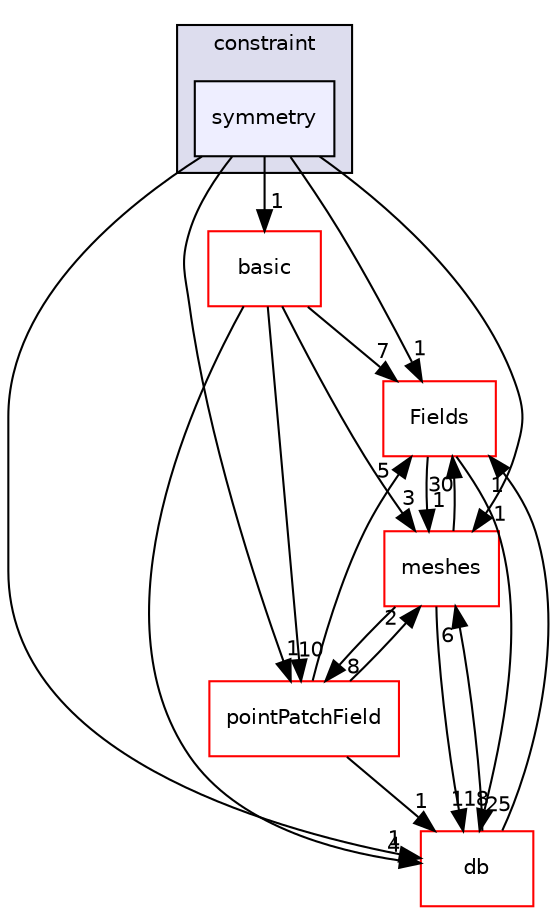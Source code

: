 digraph "src/OpenFOAM/fields/pointPatchFields/constraint/symmetry" {
  bgcolor=transparent;
  compound=true
  node [ fontsize="10", fontname="Helvetica"];
  edge [ labelfontsize="10", labelfontname="Helvetica"];
  subgraph clusterdir_c29a60990a95f573ba90840ea20f11f4 {
    graph [ bgcolor="#ddddee", pencolor="black", label="constraint" fontname="Helvetica", fontsize="10", URL="dir_c29a60990a95f573ba90840ea20f11f4.html"]
  dir_19c7edeaf2e02dabf28daebf2ff05d70 [shape=box, label="symmetry", style="filled", fillcolor="#eeeeff", pencolor="black", URL="dir_19c7edeaf2e02dabf28daebf2ff05d70.html"];
  }
  dir_7d364942a13d3ce50f6681364b448a98 [shape=box label="Fields" color="red" URL="dir_7d364942a13d3ce50f6681364b448a98.html"];
  dir_aa2423979fb45fc41c393a5db370ab21 [shape=box label="meshes" color="red" URL="dir_aa2423979fb45fc41c393a5db370ab21.html"];
  dir_63c634f7a7cfd679ac26c67fb30fc32f [shape=box label="db" color="red" URL="dir_63c634f7a7cfd679ac26c67fb30fc32f.html"];
  dir_17a9bfb76e5e1dbc9e2e32285df4aeb8 [shape=box label="pointPatchField" color="red" URL="dir_17a9bfb76e5e1dbc9e2e32285df4aeb8.html"];
  dir_6a30703e73af3ba7ed84ebe53ffd3e12 [shape=box label="basic" color="red" URL="dir_6a30703e73af3ba7ed84ebe53ffd3e12.html"];
  dir_7d364942a13d3ce50f6681364b448a98->dir_aa2423979fb45fc41c393a5db370ab21 [headlabel="1", labeldistance=1.5 headhref="dir_002029_002214.html"];
  dir_7d364942a13d3ce50f6681364b448a98->dir_63c634f7a7cfd679ac26c67fb30fc32f [headlabel="25", labeldistance=1.5 headhref="dir_002029_001943.html"];
  dir_aa2423979fb45fc41c393a5db370ab21->dir_7d364942a13d3ce50f6681364b448a98 [headlabel="30", labeldistance=1.5 headhref="dir_002214_002029.html"];
  dir_aa2423979fb45fc41c393a5db370ab21->dir_63c634f7a7cfd679ac26c67fb30fc32f [headlabel="118", labeldistance=1.5 headhref="dir_002214_001943.html"];
  dir_aa2423979fb45fc41c393a5db370ab21->dir_17a9bfb76e5e1dbc9e2e32285df4aeb8 [headlabel="8", labeldistance=1.5 headhref="dir_002214_002084.html"];
  dir_19c7edeaf2e02dabf28daebf2ff05d70->dir_7d364942a13d3ce50f6681364b448a98 [headlabel="1", labeldistance=1.5 headhref="dir_002075_002029.html"];
  dir_19c7edeaf2e02dabf28daebf2ff05d70->dir_aa2423979fb45fc41c393a5db370ab21 [headlabel="1", labeldistance=1.5 headhref="dir_002075_002214.html"];
  dir_19c7edeaf2e02dabf28daebf2ff05d70->dir_63c634f7a7cfd679ac26c67fb30fc32f [headlabel="1", labeldistance=1.5 headhref="dir_002075_001943.html"];
  dir_19c7edeaf2e02dabf28daebf2ff05d70->dir_17a9bfb76e5e1dbc9e2e32285df4aeb8 [headlabel="1", labeldistance=1.5 headhref="dir_002075_002084.html"];
  dir_19c7edeaf2e02dabf28daebf2ff05d70->dir_6a30703e73af3ba7ed84ebe53ffd3e12 [headlabel="1", labeldistance=1.5 headhref="dir_002075_002061.html"];
  dir_63c634f7a7cfd679ac26c67fb30fc32f->dir_7d364942a13d3ce50f6681364b448a98 [headlabel="1", labeldistance=1.5 headhref="dir_001943_002029.html"];
  dir_63c634f7a7cfd679ac26c67fb30fc32f->dir_aa2423979fb45fc41c393a5db370ab21 [headlabel="6", labeldistance=1.5 headhref="dir_001943_002214.html"];
  dir_17a9bfb76e5e1dbc9e2e32285df4aeb8->dir_7d364942a13d3ce50f6681364b448a98 [headlabel="5", labeldistance=1.5 headhref="dir_002084_002029.html"];
  dir_17a9bfb76e5e1dbc9e2e32285df4aeb8->dir_aa2423979fb45fc41c393a5db370ab21 [headlabel="2", labeldistance=1.5 headhref="dir_002084_002214.html"];
  dir_17a9bfb76e5e1dbc9e2e32285df4aeb8->dir_63c634f7a7cfd679ac26c67fb30fc32f [headlabel="1", labeldistance=1.5 headhref="dir_002084_001943.html"];
  dir_6a30703e73af3ba7ed84ebe53ffd3e12->dir_7d364942a13d3ce50f6681364b448a98 [headlabel="7", labeldistance=1.5 headhref="dir_002061_002029.html"];
  dir_6a30703e73af3ba7ed84ebe53ffd3e12->dir_aa2423979fb45fc41c393a5db370ab21 [headlabel="3", labeldistance=1.5 headhref="dir_002061_002214.html"];
  dir_6a30703e73af3ba7ed84ebe53ffd3e12->dir_63c634f7a7cfd679ac26c67fb30fc32f [headlabel="4", labeldistance=1.5 headhref="dir_002061_001943.html"];
  dir_6a30703e73af3ba7ed84ebe53ffd3e12->dir_17a9bfb76e5e1dbc9e2e32285df4aeb8 [headlabel="10", labeldistance=1.5 headhref="dir_002061_002084.html"];
}
